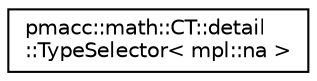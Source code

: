 digraph "Graphical Class Hierarchy"
{
 // LATEX_PDF_SIZE
  edge [fontname="Helvetica",fontsize="10",labelfontname="Helvetica",labelfontsize="10"];
  node [fontname="Helvetica",fontsize="10",shape=record];
  rankdir="LR";
  Node0 [label="pmacc::math::CT::detail\l::TypeSelector\< mpl::na \>",height=0.2,width=0.4,color="black", fillcolor="white", style="filled",URL="$structpmacc_1_1math_1_1_c_t_1_1detail_1_1_type_selector_3_01mpl_1_1na_01_4.html",tooltip=" "];
}
